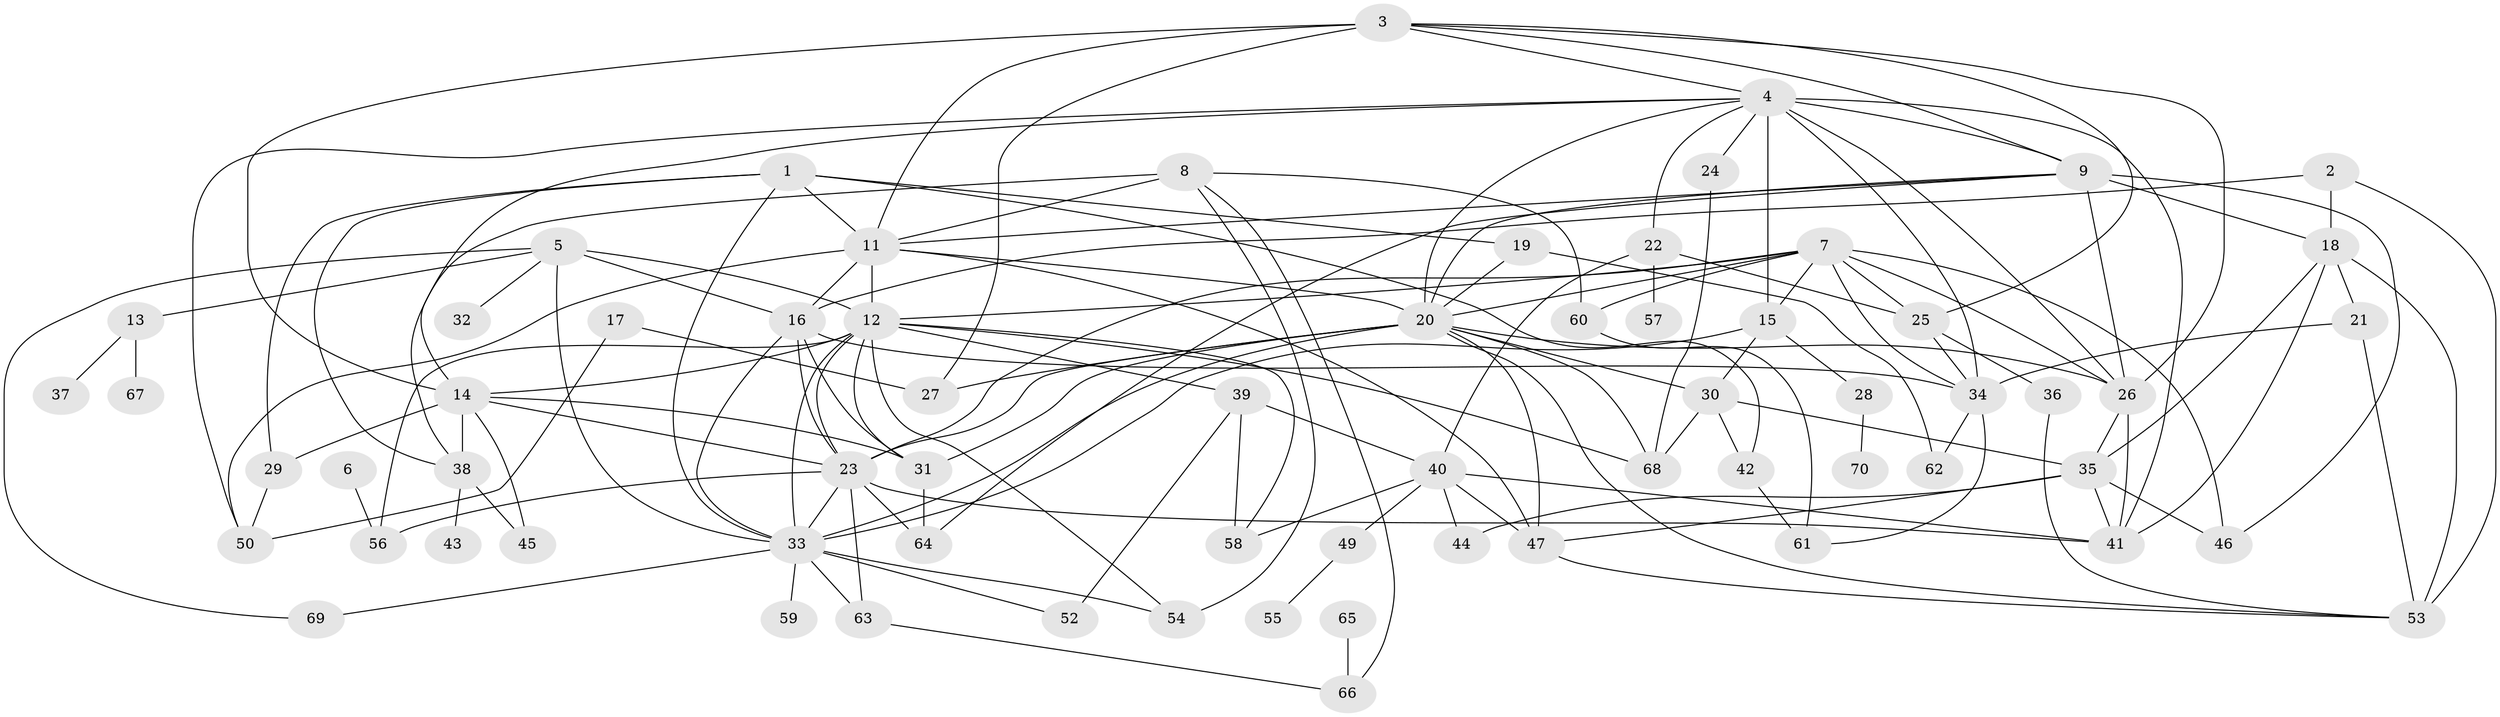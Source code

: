 // original degree distribution, {2: 0.17142857142857143, 3: 0.2714285714285714, 5: 0.12857142857142856, 4: 0.17142857142857143, 6: 0.07857142857142857, 0: 0.02142857142857143, 7: 0.014285714285714285, 1: 0.12857142857142856, 8: 0.014285714285714285}
// Generated by graph-tools (version 1.1) at 2025/33/03/09/25 02:33:30]
// undirected, 67 vertices, 147 edges
graph export_dot {
graph [start="1"]
  node [color=gray90,style=filled];
  1;
  2;
  3;
  4;
  5;
  6;
  7;
  8;
  9;
  11;
  12;
  13;
  14;
  15;
  16;
  17;
  18;
  19;
  20;
  21;
  22;
  23;
  24;
  25;
  26;
  27;
  28;
  29;
  30;
  31;
  32;
  33;
  34;
  35;
  36;
  37;
  38;
  39;
  40;
  41;
  42;
  43;
  44;
  45;
  46;
  47;
  49;
  50;
  52;
  53;
  54;
  55;
  56;
  57;
  58;
  59;
  60;
  61;
  62;
  63;
  64;
  65;
  66;
  67;
  68;
  69;
  70;
  1 -- 11 [weight=1.0];
  1 -- 19 [weight=1.0];
  1 -- 29 [weight=1.0];
  1 -- 33 [weight=1.0];
  1 -- 38 [weight=1.0];
  1 -- 42 [weight=1.0];
  2 -- 16 [weight=1.0];
  2 -- 18 [weight=2.0];
  2 -- 53 [weight=1.0];
  3 -- 4 [weight=1.0];
  3 -- 9 [weight=1.0];
  3 -- 11 [weight=1.0];
  3 -- 14 [weight=2.0];
  3 -- 25 [weight=1.0];
  3 -- 26 [weight=1.0];
  3 -- 27 [weight=1.0];
  4 -- 9 [weight=1.0];
  4 -- 14 [weight=1.0];
  4 -- 15 [weight=1.0];
  4 -- 20 [weight=1.0];
  4 -- 22 [weight=1.0];
  4 -- 24 [weight=1.0];
  4 -- 26 [weight=2.0];
  4 -- 34 [weight=2.0];
  4 -- 41 [weight=1.0];
  4 -- 50 [weight=1.0];
  5 -- 12 [weight=2.0];
  5 -- 13 [weight=1.0];
  5 -- 16 [weight=1.0];
  5 -- 32 [weight=1.0];
  5 -- 33 [weight=1.0];
  5 -- 69 [weight=1.0];
  6 -- 56 [weight=1.0];
  7 -- 12 [weight=2.0];
  7 -- 15 [weight=1.0];
  7 -- 20 [weight=1.0];
  7 -- 23 [weight=3.0];
  7 -- 25 [weight=1.0];
  7 -- 26 [weight=2.0];
  7 -- 34 [weight=2.0];
  7 -- 46 [weight=1.0];
  7 -- 60 [weight=1.0];
  8 -- 11 [weight=1.0];
  8 -- 38 [weight=1.0];
  8 -- 54 [weight=1.0];
  8 -- 60 [weight=1.0];
  8 -- 66 [weight=1.0];
  9 -- 11 [weight=2.0];
  9 -- 18 [weight=1.0];
  9 -- 20 [weight=1.0];
  9 -- 26 [weight=2.0];
  9 -- 46 [weight=1.0];
  9 -- 64 [weight=1.0];
  11 -- 12 [weight=2.0];
  11 -- 16 [weight=3.0];
  11 -- 20 [weight=1.0];
  11 -- 47 [weight=1.0];
  11 -- 50 [weight=1.0];
  12 -- 14 [weight=2.0];
  12 -- 23 [weight=1.0];
  12 -- 31 [weight=1.0];
  12 -- 33 [weight=1.0];
  12 -- 39 [weight=1.0];
  12 -- 54 [weight=1.0];
  12 -- 56 [weight=1.0];
  12 -- 58 [weight=1.0];
  12 -- 68 [weight=1.0];
  13 -- 37 [weight=1.0];
  13 -- 67 [weight=1.0];
  14 -- 23 [weight=1.0];
  14 -- 29 [weight=1.0];
  14 -- 31 [weight=1.0];
  14 -- 38 [weight=1.0];
  14 -- 45 [weight=1.0];
  15 -- 28 [weight=1.0];
  15 -- 30 [weight=1.0];
  15 -- 33 [weight=1.0];
  16 -- 23 [weight=1.0];
  16 -- 31 [weight=1.0];
  16 -- 33 [weight=1.0];
  16 -- 34 [weight=1.0];
  17 -- 27 [weight=1.0];
  17 -- 50 [weight=1.0];
  18 -- 21 [weight=1.0];
  18 -- 35 [weight=1.0];
  18 -- 41 [weight=1.0];
  18 -- 53 [weight=2.0];
  19 -- 20 [weight=1.0];
  19 -- 62 [weight=1.0];
  20 -- 23 [weight=1.0];
  20 -- 26 [weight=1.0];
  20 -- 27 [weight=1.0];
  20 -- 30 [weight=1.0];
  20 -- 31 [weight=1.0];
  20 -- 33 [weight=1.0];
  20 -- 47 [weight=1.0];
  20 -- 53 [weight=1.0];
  20 -- 68 [weight=1.0];
  21 -- 34 [weight=1.0];
  21 -- 53 [weight=1.0];
  22 -- 25 [weight=1.0];
  22 -- 40 [weight=1.0];
  22 -- 57 [weight=1.0];
  23 -- 33 [weight=1.0];
  23 -- 41 [weight=1.0];
  23 -- 56 [weight=1.0];
  23 -- 63 [weight=1.0];
  23 -- 64 [weight=1.0];
  24 -- 68 [weight=1.0];
  25 -- 34 [weight=1.0];
  25 -- 36 [weight=1.0];
  26 -- 35 [weight=1.0];
  26 -- 41 [weight=1.0];
  28 -- 70 [weight=1.0];
  29 -- 50 [weight=1.0];
  30 -- 35 [weight=1.0];
  30 -- 42 [weight=1.0];
  30 -- 68 [weight=1.0];
  31 -- 64 [weight=1.0];
  33 -- 52 [weight=1.0];
  33 -- 54 [weight=1.0];
  33 -- 59 [weight=1.0];
  33 -- 63 [weight=1.0];
  33 -- 69 [weight=1.0];
  34 -- 61 [weight=1.0];
  34 -- 62 [weight=1.0];
  35 -- 41 [weight=1.0];
  35 -- 44 [weight=1.0];
  35 -- 46 [weight=1.0];
  35 -- 47 [weight=1.0];
  36 -- 53 [weight=1.0];
  38 -- 43 [weight=1.0];
  38 -- 45 [weight=1.0];
  39 -- 40 [weight=1.0];
  39 -- 52 [weight=1.0];
  39 -- 58 [weight=1.0];
  40 -- 41 [weight=1.0];
  40 -- 44 [weight=1.0];
  40 -- 47 [weight=2.0];
  40 -- 49 [weight=1.0];
  40 -- 58 [weight=1.0];
  42 -- 61 [weight=1.0];
  47 -- 53 [weight=1.0];
  49 -- 55 [weight=1.0];
  60 -- 61 [weight=1.0];
  63 -- 66 [weight=1.0];
  65 -- 66 [weight=1.0];
}
